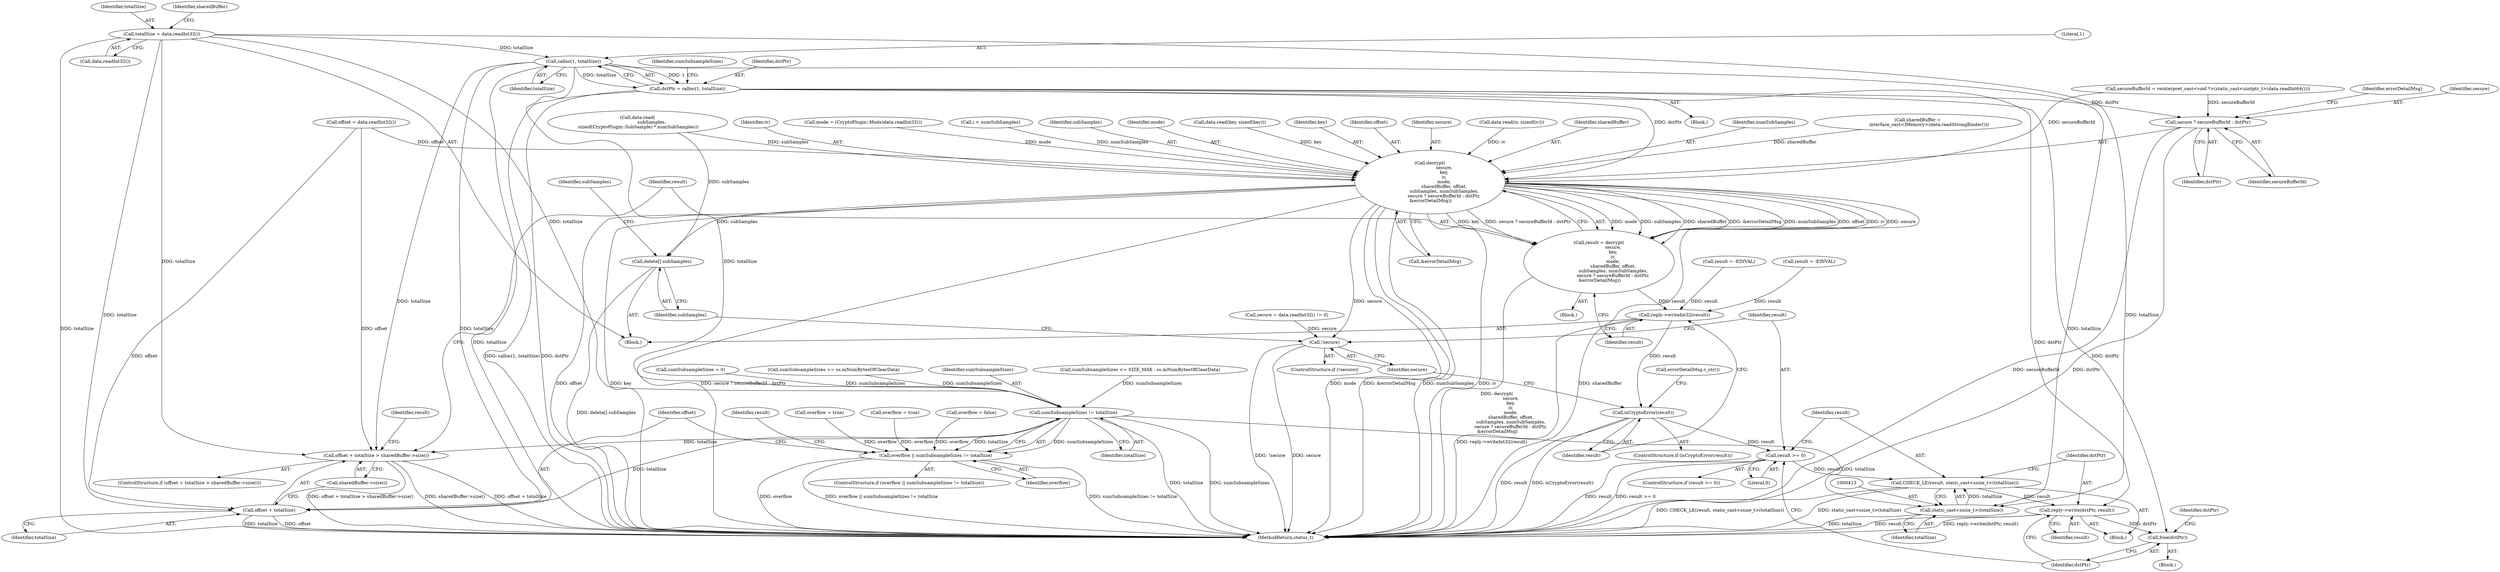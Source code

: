 digraph "0_Android_22f824feac43d5758f9a70b77f2aca840ba62c3b@API" {
"1000283" [label="(Call,calloc(1, totalSize))"];
"1000237" [label="(Call,totalSize = data.readInt32())"];
"1000281" [label="(Call,dstPtr = calloc(1, totalSize))"];
"1000378" [label="(Call,decrypt(\n                    secure,\n                    key,\n                    iv,\n                    mode,\n                    sharedBuffer, offset,\n                    subSamples, numSubSamples,\n                    secure ? secureBufferId : dstPtr,\n &errorDetailMsg))"];
"1000376" [label="(Call,result = decrypt(\n                    secure,\n                    key,\n                    iv,\n                    mode,\n                    sharedBuffer, offset,\n                    subSamples, numSubSamples,\n                    secure ? secureBufferId : dstPtr,\n &errorDetailMsg))"];
"1000393" [label="(Call,reply->writeInt32(result))"];
"1000396" [label="(Call,isCryptoError(result))"];
"1000406" [label="(Call,result >= 0)"];
"1000410" [label="(Call,CHECK_LE(result, static_cast<ssize_t>(totalSize)))"];
"1000415" [label="(Call,reply->write(dstPtr, result))"];
"1000418" [label="(Call,free(dstPtr))"];
"1000402" [label="(Call,!secure)"];
"1000423" [label="(Call,delete[] subSamples)"];
"1000387" [label="(Call,secure ? secureBufferId : dstPtr)"];
"1000354" [label="(Call,sumSubsampleSizes != totalSize)"];
"1000352" [label="(Call,overflow || sumSubsampleSizes != totalSize)"];
"1000364" [label="(Call,offset + totalSize > sharedBuffer->size())"];
"1000365" [label="(Call,offset + totalSize)"];
"1000412" [label="(Call,static_cast<ssize_t>(totalSize))"];
"1000215" [label="(Call,secure = data.readInt32() != 0)"];
"1000333" [label="(Call,sumSubsampleSizes <= SIZE_MAX - ss.mNumBytesOfClearData)"];
"1000358" [label="(Call,result = -EINVAL)"];
"1000375" [label="(Block,)"];
"1000400" [label="(Call,errorDetailMsg.c_str())"];
"1000376" [label="(Call,result = decrypt(\n                    secure,\n                    key,\n                    iv,\n                    mode,\n                    sharedBuffer, offset,\n                    subSamples, numSubSamples,\n                    secure ? secureBufferId : dstPtr,\n &errorDetailMsg))"];
"1000395" [label="(ControlStructure,if (isCryptoError(result)))"];
"1000354" [label="(Call,sumSubsampleSizes != totalSize)"];
"1000415" [label="(Call,reply->write(dstPtr, result))"];
"1000402" [label="(Call,!secure)"];
"1000403" [label="(Identifier,secure)"];
"1000471" [label="(MethodReturn,status_t)"];
"1000285" [label="(Identifier,totalSize)"];
"1000232" [label="(Call,data.read(iv, sizeof(iv)))"];
"1000293" [label="(Call,overflow = false)"];
"1000281" [label="(Call,dstPtr = calloc(1, totalSize))"];
"1000392" [label="(Identifier,errorDetailMsg)"];
"1000378" [label="(Call,decrypt(\n                    secure,\n                    key,\n                    iv,\n                    mode,\n                    sharedBuffer, offset,\n                    subSamples, numSubSamples,\n                    secure ? secureBufferId : dstPtr,\n &errorDetailMsg))"];
"1000359" [label="(Identifier,result)"];
"1000406" [label="(Call,result >= 0)"];
"1000389" [label="(Identifier,secureBufferId)"];
"1000396" [label="(Call,isCryptoError(result))"];
"1000383" [label="(Identifier,sharedBuffer)"];
"1000329" [label="(Call,overflow = true)"];
"1000386" [label="(Identifier,numSubSamples)"];
"1000272" [label="(Call,secureBufferId = reinterpret_cast<void *>(static_cast<uintptr_t>(data.readInt64())))"];
"1000241" [label="(Call,sharedBuffer =\n                interface_cast<IMemory>(data.readStrongBinder()))"];
"1000348" [label="(Call,overflow = true)"];
"1000249" [label="(Call,offset = data.readInt32())"];
"1000366" [label="(Identifier,offset)"];
"1000390" [label="(Identifier,dstPtr)"];
"1000388" [label="(Identifier,secure)"];
"1000421" [label="(Identifier,dstPtr)"];
"1000280" [label="(Block,)"];
"1000393" [label="(Call,reply->writeInt32(result))"];
"1000368" [label="(Call,sharedBuffer->size())"];
"1000405" [label="(ControlStructure,if (result >= 0))"];
"1000381" [label="(Identifier,iv)"];
"1000407" [label="(Identifier,result)"];
"1000289" [label="(Call,sumSubsampleSizes = 0)"];
"1000353" [label="(Identifier,overflow)"];
"1000284" [label="(Literal,1)"];
"1000409" [label="(Block,)"];
"1000416" [label="(Identifier,dstPtr)"];
"1000424" [label="(Identifier,subSamples)"];
"1000370" [label="(Call,result = -EINVAL)"];
"1000221" [label="(Call,mode = (CryptoPlugin::Mode)data.readInt32())"];
"1000397" [label="(Identifier,result)"];
"1000411" [label="(Identifier,result)"];
"1000419" [label="(Identifier,dstPtr)"];
"1000283" [label="(Call,calloc(1, totalSize))"];
"1000367" [label="(Identifier,totalSize)"];
"1000301" [label="(Call,i < numSubSamples)"];
"1000237" [label="(Call,totalSize = data.readInt32())"];
"1000408" [label="(Literal,0)"];
"1000387" [label="(Call,secure ? secureBufferId : dstPtr)"];
"1000385" [label="(Identifier,subSamples)"];
"1000341" [label="(Call,sumSubsampleSizes += ss.mNumBytesOfClearData)"];
"1000401" [label="(ControlStructure,if (!secure))"];
"1000377" [label="(Identifier,result)"];
"1000391" [label="(Call,&errorDetailMsg)"];
"1000239" [label="(Call,data.readInt32())"];
"1000382" [label="(Identifier,mode)"];
"1000351" [label="(ControlStructure,if (overflow || sumSubsampleSizes != totalSize))"];
"1000238" [label="(Identifier,totalSize)"];
"1000356" [label="(Identifier,totalSize)"];
"1000282" [label="(Identifier,dstPtr)"];
"1000227" [label="(Call,data.read(key, sizeof(key)))"];
"1000410" [label="(Call,CHECK_LE(result, static_cast<ssize_t>(totalSize)))"];
"1000209" [label="(Block,)"];
"1000290" [label="(Identifier,sumSubsampleSizes)"];
"1000394" [label="(Identifier,result)"];
"1000426" [label="(Identifier,subSamples)"];
"1000404" [label="(Block,)"];
"1000352" [label="(Call,overflow || sumSubsampleSizes != totalSize)"];
"1000380" [label="(Identifier,key)"];
"1000261" [label="(Call,data.read(\n                    subSamples,\n sizeof(CryptoPlugin::SubSample) * numSubSamples))"];
"1000365" [label="(Call,offset + totalSize)"];
"1000414" [label="(Identifier,totalSize)"];
"1000384" [label="(Identifier,offset)"];
"1000379" [label="(Identifier,secure)"];
"1000371" [label="(Identifier,result)"];
"1000242" [label="(Identifier,sharedBuffer)"];
"1000363" [label="(ControlStructure,if (offset + totalSize > sharedBuffer->size()))"];
"1000423" [label="(Call,delete[] subSamples)"];
"1000355" [label="(Identifier,sumSubsampleSizes)"];
"1000364" [label="(Call,offset + totalSize > sharedBuffer->size())"];
"1000417" [label="(Identifier,result)"];
"1000418" [label="(Call,free(dstPtr))"];
"1000412" [label="(Call,static_cast<ssize_t>(totalSize))"];
"1000283" -> "1000281"  [label="AST: "];
"1000283" -> "1000285"  [label="CFG: "];
"1000284" -> "1000283"  [label="AST: "];
"1000285" -> "1000283"  [label="AST: "];
"1000281" -> "1000283"  [label="CFG: "];
"1000283" -> "1000471"  [label="DDG: totalSize"];
"1000283" -> "1000281"  [label="DDG: 1"];
"1000283" -> "1000281"  [label="DDG: totalSize"];
"1000237" -> "1000283"  [label="DDG: totalSize"];
"1000283" -> "1000354"  [label="DDG: totalSize"];
"1000283" -> "1000364"  [label="DDG: totalSize"];
"1000283" -> "1000365"  [label="DDG: totalSize"];
"1000283" -> "1000412"  [label="DDG: totalSize"];
"1000237" -> "1000209"  [label="AST: "];
"1000237" -> "1000239"  [label="CFG: "];
"1000238" -> "1000237"  [label="AST: "];
"1000239" -> "1000237"  [label="AST: "];
"1000242" -> "1000237"  [label="CFG: "];
"1000237" -> "1000471"  [label="DDG: totalSize"];
"1000237" -> "1000354"  [label="DDG: totalSize"];
"1000237" -> "1000364"  [label="DDG: totalSize"];
"1000237" -> "1000365"  [label="DDG: totalSize"];
"1000237" -> "1000412"  [label="DDG: totalSize"];
"1000281" -> "1000280"  [label="AST: "];
"1000282" -> "1000281"  [label="AST: "];
"1000290" -> "1000281"  [label="CFG: "];
"1000281" -> "1000471"  [label="DDG: dstPtr"];
"1000281" -> "1000471"  [label="DDG: calloc(1, totalSize)"];
"1000281" -> "1000378"  [label="DDG: dstPtr"];
"1000281" -> "1000387"  [label="DDG: dstPtr"];
"1000281" -> "1000415"  [label="DDG: dstPtr"];
"1000281" -> "1000418"  [label="DDG: dstPtr"];
"1000378" -> "1000376"  [label="AST: "];
"1000378" -> "1000391"  [label="CFG: "];
"1000379" -> "1000378"  [label="AST: "];
"1000380" -> "1000378"  [label="AST: "];
"1000381" -> "1000378"  [label="AST: "];
"1000382" -> "1000378"  [label="AST: "];
"1000383" -> "1000378"  [label="AST: "];
"1000384" -> "1000378"  [label="AST: "];
"1000385" -> "1000378"  [label="AST: "];
"1000386" -> "1000378"  [label="AST: "];
"1000387" -> "1000378"  [label="AST: "];
"1000391" -> "1000378"  [label="AST: "];
"1000376" -> "1000378"  [label="CFG: "];
"1000378" -> "1000471"  [label="DDG: sharedBuffer"];
"1000378" -> "1000471"  [label="DDG: offset"];
"1000378" -> "1000471"  [label="DDG: key"];
"1000378" -> "1000471"  [label="DDG: secure ? secureBufferId : dstPtr"];
"1000378" -> "1000471"  [label="DDG: mode"];
"1000378" -> "1000471"  [label="DDG: &errorDetailMsg"];
"1000378" -> "1000471"  [label="DDG: numSubSamples"];
"1000378" -> "1000471"  [label="DDG: iv"];
"1000378" -> "1000376"  [label="DDG: mode"];
"1000378" -> "1000376"  [label="DDG: subSamples"];
"1000378" -> "1000376"  [label="DDG: sharedBuffer"];
"1000378" -> "1000376"  [label="DDG: &errorDetailMsg"];
"1000378" -> "1000376"  [label="DDG: numSubSamples"];
"1000378" -> "1000376"  [label="DDG: offset"];
"1000378" -> "1000376"  [label="DDG: iv"];
"1000378" -> "1000376"  [label="DDG: secure"];
"1000378" -> "1000376"  [label="DDG: key"];
"1000378" -> "1000376"  [label="DDG: secure ? secureBufferId : dstPtr"];
"1000227" -> "1000378"  [label="DDG: key"];
"1000232" -> "1000378"  [label="DDG: iv"];
"1000221" -> "1000378"  [label="DDG: mode"];
"1000241" -> "1000378"  [label="DDG: sharedBuffer"];
"1000249" -> "1000378"  [label="DDG: offset"];
"1000261" -> "1000378"  [label="DDG: subSamples"];
"1000301" -> "1000378"  [label="DDG: numSubSamples"];
"1000272" -> "1000378"  [label="DDG: secureBufferId"];
"1000378" -> "1000402"  [label="DDG: secure"];
"1000378" -> "1000423"  [label="DDG: subSamples"];
"1000376" -> "1000375"  [label="AST: "];
"1000377" -> "1000376"  [label="AST: "];
"1000394" -> "1000376"  [label="CFG: "];
"1000376" -> "1000471"  [label="DDG: decrypt(\n                    secure,\n                    key,\n                    iv,\n                    mode,\n                    sharedBuffer, offset,\n                    subSamples, numSubSamples,\n                    secure ? secureBufferId : dstPtr,\n &errorDetailMsg)"];
"1000376" -> "1000393"  [label="DDG: result"];
"1000393" -> "1000209"  [label="AST: "];
"1000393" -> "1000394"  [label="CFG: "];
"1000394" -> "1000393"  [label="AST: "];
"1000397" -> "1000393"  [label="CFG: "];
"1000393" -> "1000471"  [label="DDG: reply->writeInt32(result)"];
"1000370" -> "1000393"  [label="DDG: result"];
"1000358" -> "1000393"  [label="DDG: result"];
"1000393" -> "1000396"  [label="DDG: result"];
"1000396" -> "1000395"  [label="AST: "];
"1000396" -> "1000397"  [label="CFG: "];
"1000397" -> "1000396"  [label="AST: "];
"1000400" -> "1000396"  [label="CFG: "];
"1000403" -> "1000396"  [label="CFG: "];
"1000396" -> "1000471"  [label="DDG: isCryptoError(result)"];
"1000396" -> "1000471"  [label="DDG: result"];
"1000396" -> "1000406"  [label="DDG: result"];
"1000406" -> "1000405"  [label="AST: "];
"1000406" -> "1000408"  [label="CFG: "];
"1000407" -> "1000406"  [label="AST: "];
"1000408" -> "1000406"  [label="AST: "];
"1000411" -> "1000406"  [label="CFG: "];
"1000419" -> "1000406"  [label="CFG: "];
"1000406" -> "1000471"  [label="DDG: result"];
"1000406" -> "1000471"  [label="DDG: result >= 0"];
"1000406" -> "1000410"  [label="DDG: result"];
"1000410" -> "1000409"  [label="AST: "];
"1000410" -> "1000412"  [label="CFG: "];
"1000411" -> "1000410"  [label="AST: "];
"1000412" -> "1000410"  [label="AST: "];
"1000416" -> "1000410"  [label="CFG: "];
"1000410" -> "1000471"  [label="DDG: static_cast<ssize_t>(totalSize)"];
"1000410" -> "1000471"  [label="DDG: CHECK_LE(result, static_cast<ssize_t>(totalSize))"];
"1000412" -> "1000410"  [label="DDG: totalSize"];
"1000410" -> "1000415"  [label="DDG: result"];
"1000415" -> "1000409"  [label="AST: "];
"1000415" -> "1000417"  [label="CFG: "];
"1000416" -> "1000415"  [label="AST: "];
"1000417" -> "1000415"  [label="AST: "];
"1000419" -> "1000415"  [label="CFG: "];
"1000415" -> "1000471"  [label="DDG: reply->write(dstPtr, result)"];
"1000415" -> "1000471"  [label="DDG: result"];
"1000415" -> "1000418"  [label="DDG: dstPtr"];
"1000418" -> "1000404"  [label="AST: "];
"1000418" -> "1000419"  [label="CFG: "];
"1000419" -> "1000418"  [label="AST: "];
"1000421" -> "1000418"  [label="CFG: "];
"1000402" -> "1000401"  [label="AST: "];
"1000402" -> "1000403"  [label="CFG: "];
"1000403" -> "1000402"  [label="AST: "];
"1000407" -> "1000402"  [label="CFG: "];
"1000424" -> "1000402"  [label="CFG: "];
"1000402" -> "1000471"  [label="DDG: !secure"];
"1000402" -> "1000471"  [label="DDG: secure"];
"1000215" -> "1000402"  [label="DDG: secure"];
"1000423" -> "1000209"  [label="AST: "];
"1000423" -> "1000424"  [label="CFG: "];
"1000424" -> "1000423"  [label="AST: "];
"1000426" -> "1000423"  [label="CFG: "];
"1000423" -> "1000471"  [label="DDG: delete[] subSamples"];
"1000261" -> "1000423"  [label="DDG: subSamples"];
"1000387" -> "1000389"  [label="CFG: "];
"1000387" -> "1000390"  [label="CFG: "];
"1000388" -> "1000387"  [label="AST: "];
"1000389" -> "1000387"  [label="AST: "];
"1000390" -> "1000387"  [label="AST: "];
"1000392" -> "1000387"  [label="CFG: "];
"1000387" -> "1000471"  [label="DDG: secureBufferId"];
"1000387" -> "1000471"  [label="DDG: dstPtr"];
"1000272" -> "1000387"  [label="DDG: secureBufferId"];
"1000354" -> "1000352"  [label="AST: "];
"1000354" -> "1000356"  [label="CFG: "];
"1000355" -> "1000354"  [label="AST: "];
"1000356" -> "1000354"  [label="AST: "];
"1000352" -> "1000354"  [label="CFG: "];
"1000354" -> "1000471"  [label="DDG: totalSize"];
"1000354" -> "1000471"  [label="DDG: sumSubsampleSizes"];
"1000354" -> "1000352"  [label="DDG: sumSubsampleSizes"];
"1000354" -> "1000352"  [label="DDG: totalSize"];
"1000333" -> "1000354"  [label="DDG: sumSubsampleSizes"];
"1000289" -> "1000354"  [label="DDG: sumSubsampleSizes"];
"1000341" -> "1000354"  [label="DDG: sumSubsampleSizes"];
"1000354" -> "1000364"  [label="DDG: totalSize"];
"1000354" -> "1000365"  [label="DDG: totalSize"];
"1000354" -> "1000412"  [label="DDG: totalSize"];
"1000352" -> "1000351"  [label="AST: "];
"1000352" -> "1000353"  [label="CFG: "];
"1000353" -> "1000352"  [label="AST: "];
"1000359" -> "1000352"  [label="CFG: "];
"1000366" -> "1000352"  [label="CFG: "];
"1000352" -> "1000471"  [label="DDG: overflow"];
"1000352" -> "1000471"  [label="DDG: overflow || sumSubsampleSizes != totalSize"];
"1000352" -> "1000471"  [label="DDG: sumSubsampleSizes != totalSize"];
"1000348" -> "1000352"  [label="DDG: overflow"];
"1000293" -> "1000352"  [label="DDG: overflow"];
"1000329" -> "1000352"  [label="DDG: overflow"];
"1000364" -> "1000363"  [label="AST: "];
"1000364" -> "1000368"  [label="CFG: "];
"1000365" -> "1000364"  [label="AST: "];
"1000368" -> "1000364"  [label="AST: "];
"1000371" -> "1000364"  [label="CFG: "];
"1000377" -> "1000364"  [label="CFG: "];
"1000364" -> "1000471"  [label="DDG: offset + totalSize"];
"1000364" -> "1000471"  [label="DDG: offset + totalSize > sharedBuffer->size()"];
"1000364" -> "1000471"  [label="DDG: sharedBuffer->size()"];
"1000249" -> "1000364"  [label="DDG: offset"];
"1000365" -> "1000367"  [label="CFG: "];
"1000366" -> "1000365"  [label="AST: "];
"1000367" -> "1000365"  [label="AST: "];
"1000368" -> "1000365"  [label="CFG: "];
"1000365" -> "1000471"  [label="DDG: totalSize"];
"1000365" -> "1000471"  [label="DDG: offset"];
"1000249" -> "1000365"  [label="DDG: offset"];
"1000412" -> "1000414"  [label="CFG: "];
"1000413" -> "1000412"  [label="AST: "];
"1000414" -> "1000412"  [label="AST: "];
"1000412" -> "1000471"  [label="DDG: totalSize"];
}
